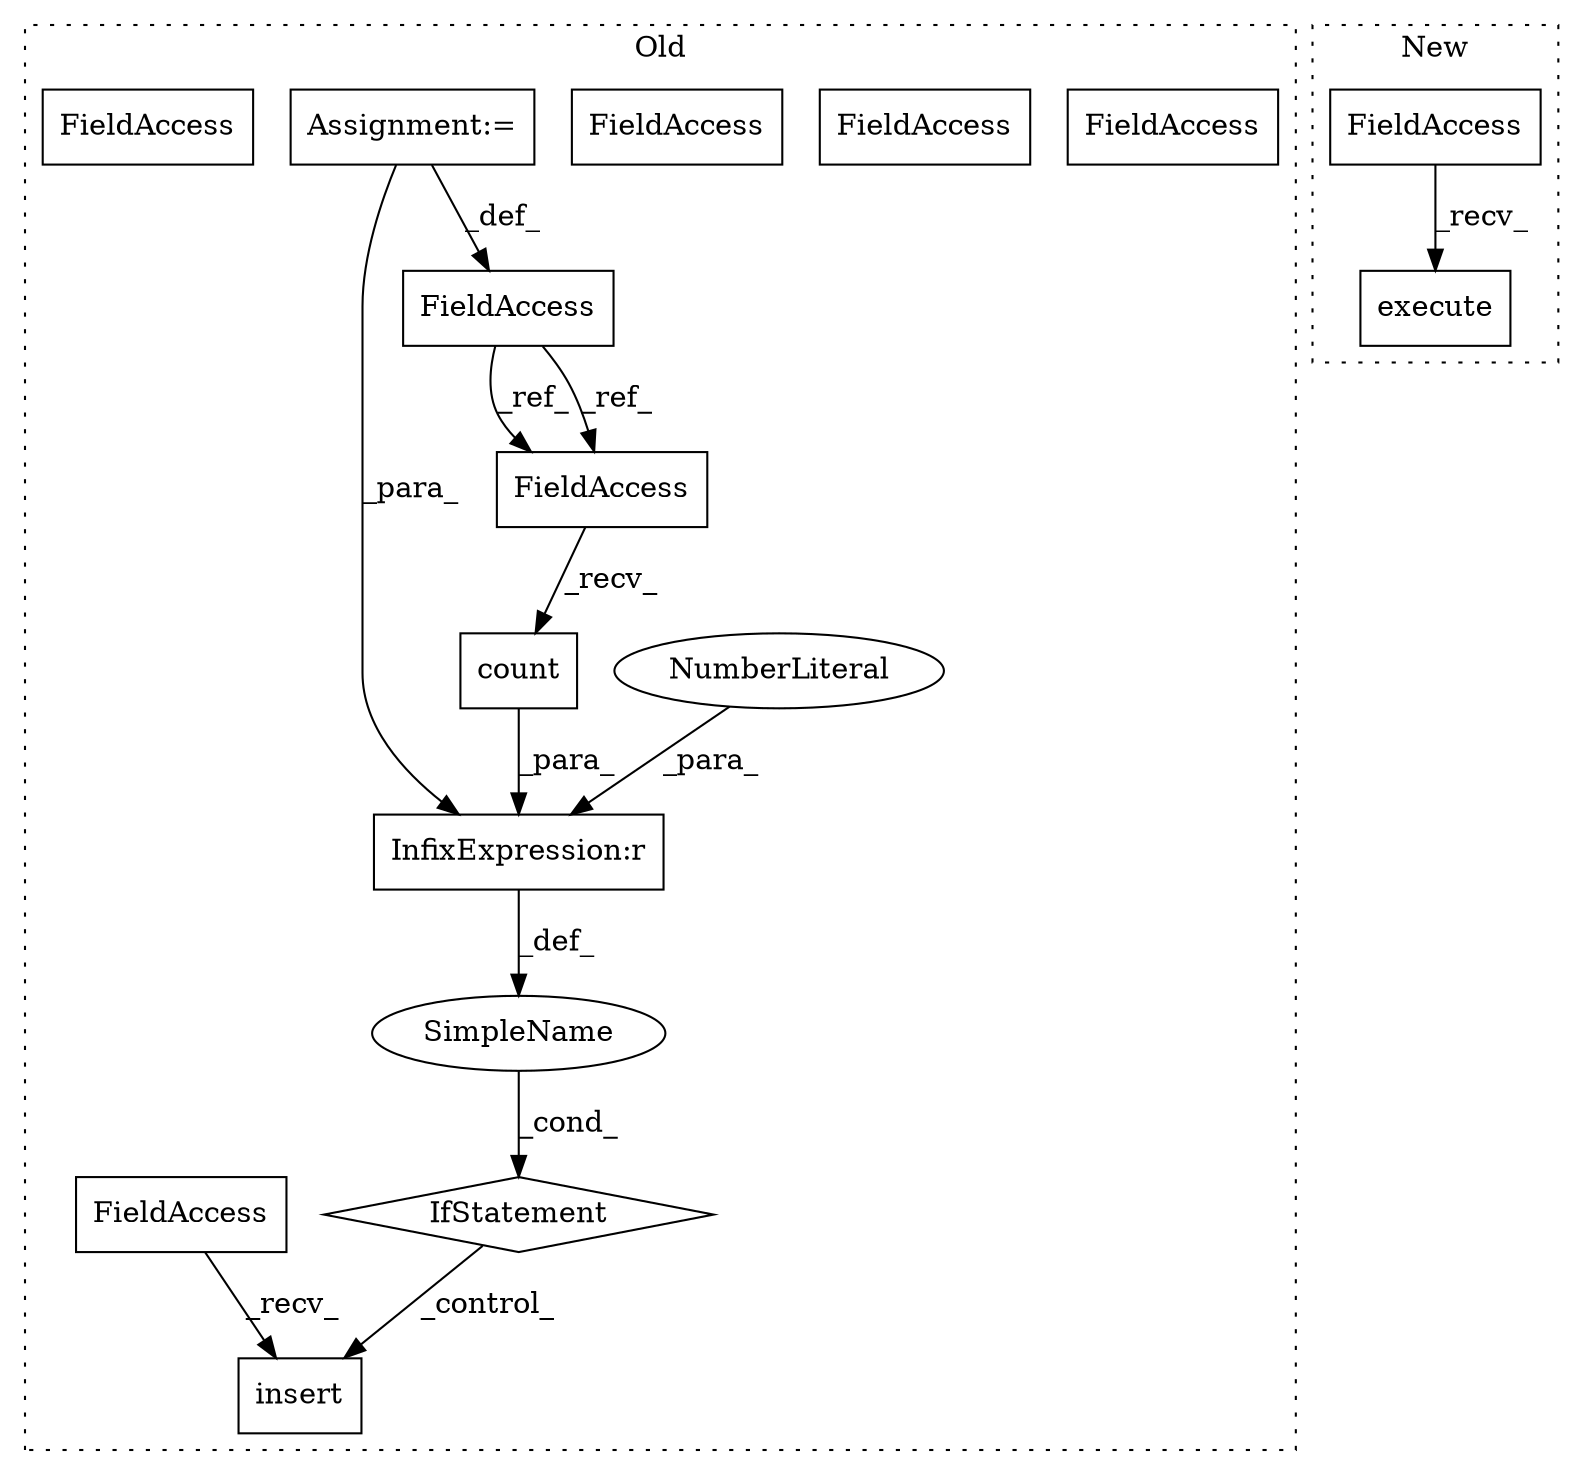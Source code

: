 digraph G {
subgraph cluster0 {
1 [label="insert" a="32" s="2705,2721" l="7,1" shape="box"];
3 [label="count" a="32" s="2406" l="7" shape="box"];
4 [label="InfixExpression:r" a="27" s="2413" l="3" shape="box"];
5 [label="NumberLiteral" a="34" s="2416" l="1" shape="ellipse"];
6 [label="SimpleName" a="42" s="" l="" shape="ellipse"];
7 [label="IfStatement" a="25" s="2396,2417" l="4,2" shape="diamond"];
8 [label="FieldAccess" a="22" s="2341" l="5" shape="box"];
9 [label="FieldAccess" a="22" s="2347" l="6" shape="box"];
10 [label="FieldAccess" a="22" s="2400" l="5" shape="box"];
11 [label="FieldAccess" a="22" s="2429" l="6" shape="box"];
12 [label="Assignment:=" a="7" s="2346" l="1" shape="box"];
13 [label="FieldAccess" a="22" s="2698" l="6" shape="box"];
14 [label="FieldAccess" a="22" s="2698" l="6" shape="box"];
16 [label="FieldAccess" a="22" s="2400" l="5" shape="box"];
label = "Old";
style="dotted";
}
subgraph cluster1 {
2 [label="execute" a="32" s="2729" l="9" shape="box"];
15 [label="FieldAccess" a="22" s="2724" l="4" shape="box"];
label = "New";
style="dotted";
}
3 -> 4 [label="_para_"];
4 -> 6 [label="_def_"];
5 -> 4 [label="_para_"];
6 -> 7 [label="_cond_"];
7 -> 1 [label="_control_"];
8 -> 16 [label="_ref_"];
8 -> 16 [label="_ref_"];
12 -> 8 [label="_def_"];
12 -> 4 [label="_para_"];
14 -> 1 [label="_recv_"];
15 -> 2 [label="_recv_"];
16 -> 3 [label="_recv_"];
}
